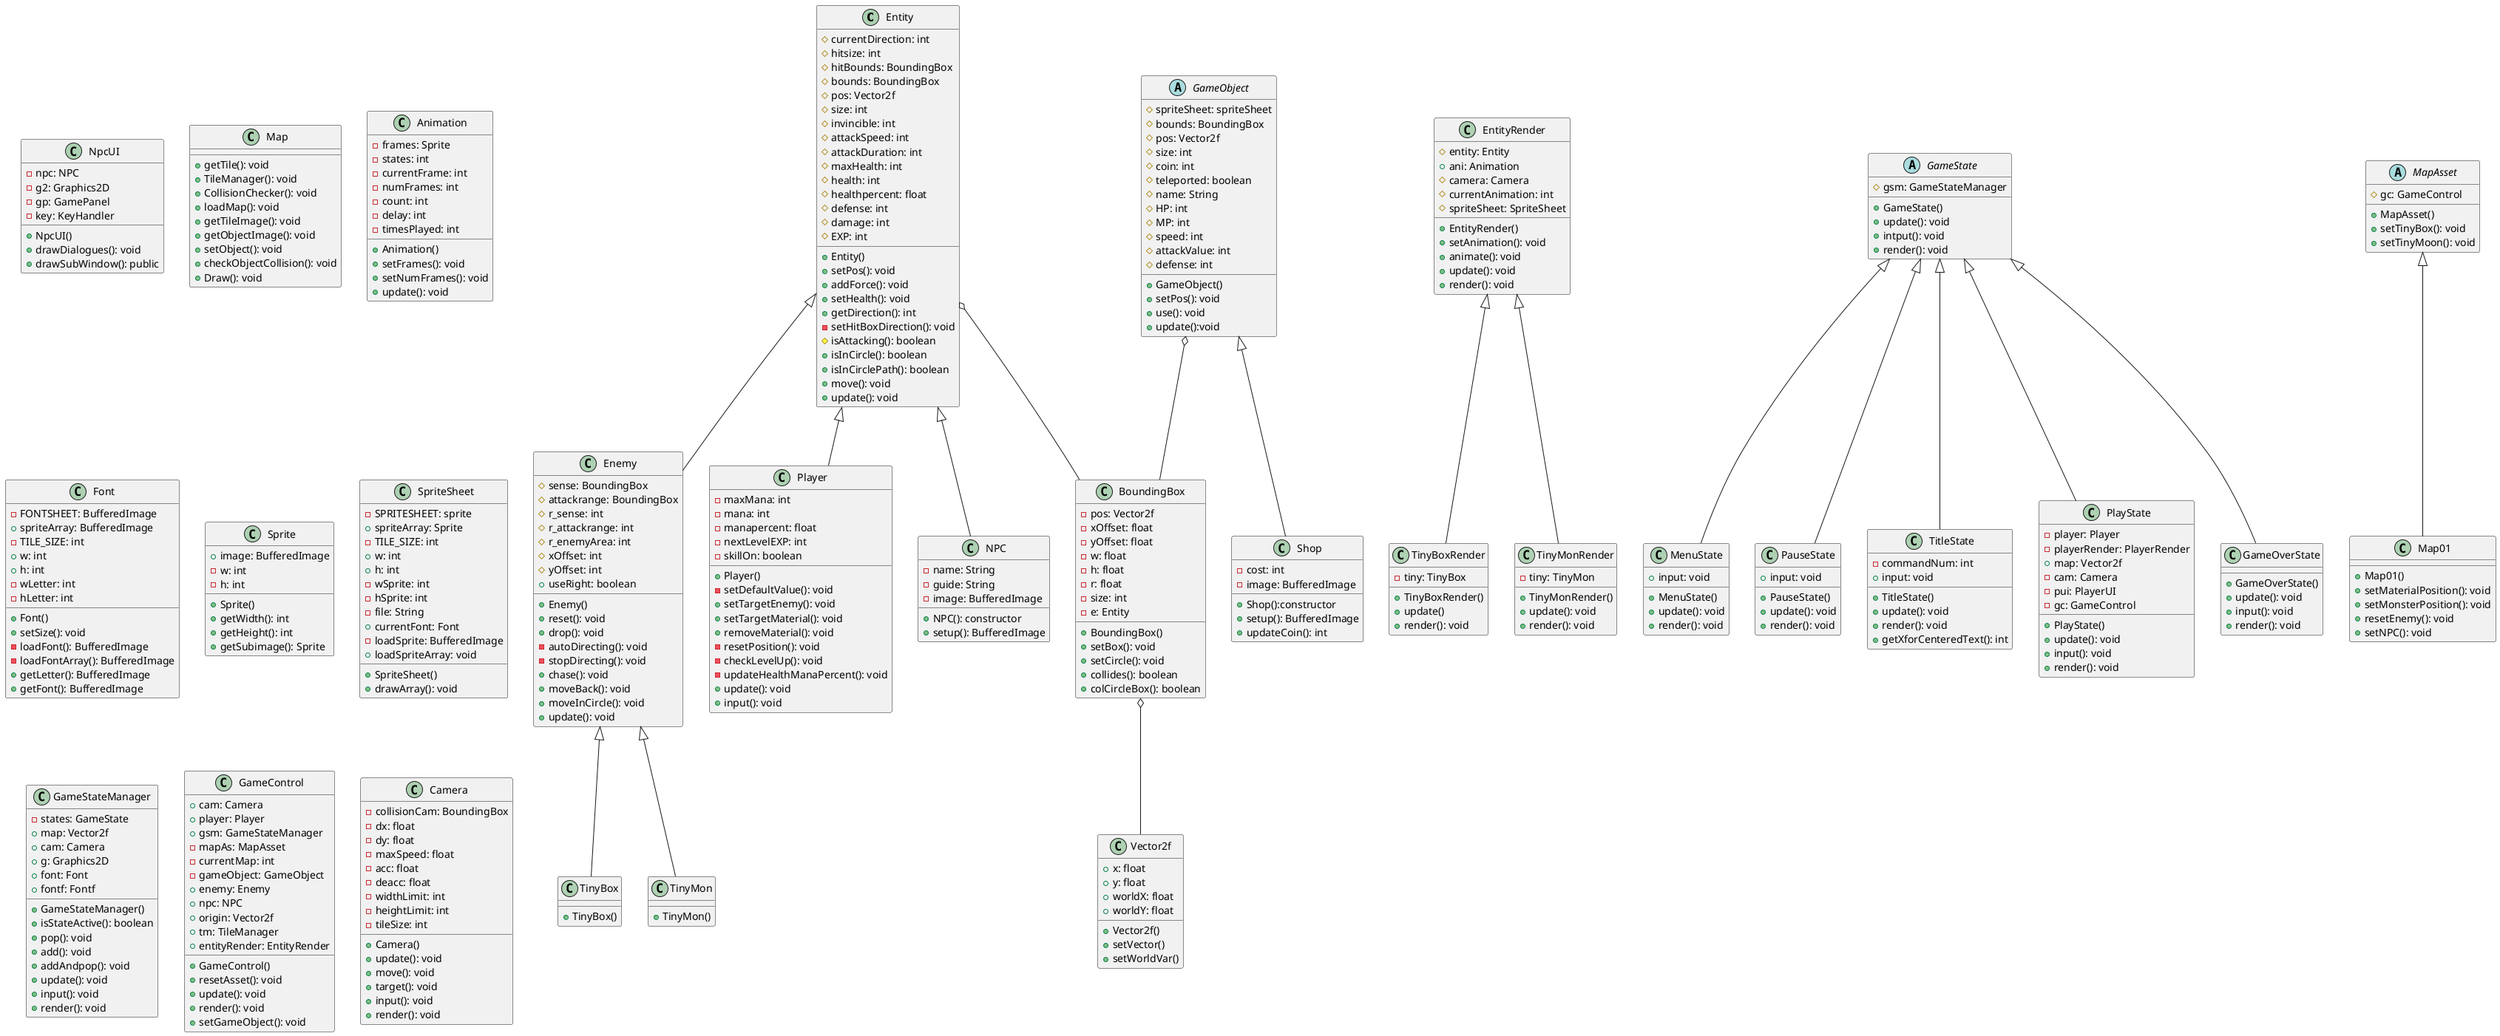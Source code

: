 @startuml
    class Entity{
        # currentDirection: int
        # hitsize: int
        # hitBounds: BoundingBox
        # bounds: BoundingBox
        # pos: Vector2f
        # size: int
        # invincible: int
        # attackSpeed: int
        # attackDuration: int
        # maxHealth: int
        # health: int
        # healthpercent: float
        # defense: int
        # damage: int
        # EXP: int
        + Entity()
        + setPos(): void
        + addForce(): void
        + setHealth(): void
        + getDirection(): int
        - setHitBoxDirection(): void
        # isAttacking(): boolean
        +  isInCircle(): boolean
        +  isInCirclePath(): boolean
        + move(): void
        + update(): void
    }
    class Enemy extends Entity{
        # sense: BoundingBox
        # attackrange: BoundingBox
        # r_sense: int
        # r_attackrange: int
        # r_enemyArea: int
        # xOffset: int
        # yOffset: int
        + useRight: boolean
        + Enemy()
        + reset(): void
        + drop(): void
        - autoDirecting(): void
        - stopDirecting(): void
        + chase(): void
        + moveBack(): void
        + moveInCircle(): void
        + update(): void
    }
    class TinyBox extends Enemy{
        + TinyBox()
    }
    class TinyMon extends Enemy{
        + TinyMon()
    }
    class Player extends Entity{
        - maxMana: int
        - mana: int
        - manapercent: float
        - nextLevelEXP: int
        - skillOn: boolean
        + Player()
        - setDefaultValue(): void
        + setTargetEnemy(): void
        + setTargetMaterial(): void
        + removeMaterial(): void
        - resetPosition(): void
        - checkLevelUp(): void
        - updateHealthManaPercent(): void
        + update(): void
        + input(): void 
    }
    abstract class GameObject{
        # spriteSheet: spriteSheet
        # bounds: BoundingBox
        # pos: Vector2f
        # size: int
        # coin: int
        # teleported: boolean
        # name: String
        # HP: int
        # MP: int
        # speed: int
        # attackValue: int
        # defense: int
        + GameObject()
        + setPos(): void
        + use(): void
        + update():void
    }
    class NPC{
        - name: String
        - guide: String
        - image: BufferedImage
        + NPC(): constructor
        + setup(): BufferedImage 
    }
    class NpcUI {
        - npc: NPC
        - g2: Graphics2D
        - gp: GamePanel
        - key: KeyHandler
        + NpcUI()
        + drawDialogues(): void
        + drawSubWindow(): public
    }
    class Shop{
        - cost: int
        - image: BufferedImage
        + Shop():constructor
        + setup(): BufferedImage
        + updateCoin(): int
    }
    class Map{
        + getTile(): void
        + TileManager(): void
        + CollisionChecker(): void
        + loadMap(): void
        + getTileImage(): void
        + getObjectImage(): void
        + setObject(): void
        + checkObjectCollision(): void
        + Draw(): void
    }
    class Animation{
        - frames: Sprite
        - states: int
        - currentFrame: int
        - numFrames: int
        - count: int
        - delay: int
        - timesPlayed: int
        + Animation()
        + setFrames(): void
        + setNumFrames(): void
        + update(): void
    }
    class Font{
        - FONTSHEET: BufferedImage
        + spriteArray: BufferedImage
        - TILE_SIZE: int
        + w: int
        + h: int
        - wLetter: int
        - hLetter: int
        + Font()
        + setSize(): void
        - loadFont(): BufferedImage
        - loadFontArray(): BufferedImage
        + getLetter(): BufferedImage
        + getFont(): BufferedImage
    }
    class Sprite{
        + image: BufferedImage
        - w: int
        - h: int
        + Sprite()
        + getWidth(): int
        + getHeight(): int
        + getSubimage(): Sprite
    }
    class SpriteSheet{
        - SPRITESHEET: sprite
        + spriteArray: Sprite
        - TILE_SIZE: int
        + w: int
        + h: int
        - wSprite: int
        - hSprite: int
        - file: String
        + currentFont: Font
        + SpriteSheet()
        - loadSprite: BufferedImage
        + loadSpriteArray: void
        + drawArray(): void
    }
    class BoundingBox {
        - pos: Vector2f
        - xOffset: float
        - yOffset: float
        - w: float
        - h: float
        - r: float
        - size: int
        - e: Entity
        + BoundingBox()
        + setBox(): void
        + setCircle(): void
        + collides(): boolean
        + colCircleBox(): boolean
    }
    class Vector2f{
        + x: float
        + y: float
        + worldX: float
        + worldY: float
        + Vector2f()
        + setVector()
        + setWorldVar()
    }
    class EntityRender{
        # entity: Entity
        + ani: Animation
        # camera: Camera 
        # currentAnimation: int
        # spriteSheet: SpriteSheet
        + EntityRender()
        + setAnimation(): void
        + animate(): void
        + update(): void
        + render(): void
    }
    class TinyBoxRender extends EntityRender{
        - tiny: TinyBox
        + TinyBoxRender()
        + update()
        + render(): void
    }
    class TinyMonRender extends EntityRender{
        - tiny: TinyMon
        + TinyMonRender()
        + update(): void
        + render(): void
    }
    abstract class GameState{
        # gsm: GameStateManager
        + GameState()
        + update(): void
        + intput(): void
        + render(): void
    }
    class GameStateManager{
        - states: GameState
        + map: Vector2f
        + cam: Camera
        + g: Graphics2D
        + font: Font
        + fontf: Fontf
        + GameStateManager()
        + isStateActive(): boolean
        + pop(): void
        + add(): void
        + addAndpop(): void
        + update(): void
        + input(): void
        + render(): void
    }
    class MenuState extends GameState {
        + MenuState()
        + update(): void
        + input: void
        + render(): void
    }
    class PauseState extends GameState {
        + PauseState()
        + update(): void
        + input: void
        + render(): void
    }
    class TitleState extends GameState{
        - commandNum: int
        + TitleState()
        + update(): void
        + input: void
        + render(): void
        + getXforCenteredText(): int
    }
    class PlayState extends GameState{
        - player: Player
        - playerRender: PlayerRender
        + map: Vector2f
        - cam: Camera
        - pui: PlayerUI
        - gc: GameControl
        + PlayState()
        + update(): void
        + input(): void
        + render(): void
    }
    class GameOverState extends GameState {
        + GameOverState()
        + update(): void
        + input(): void
        + render(): void
    }
    class GameControl{
        + cam: Camera
        + player: Player
        + gsm: GameStateManager
        - mapAs: MapAsset
        - currentMap: int
        - gameObject: GameObject 
        + enemy: Enemy
        + npc: NPC
        + origin: Vector2f
        + tm: TileManager
        + entityRender: EntityRender
        + GameControl()
        + resetAsset(): void
        + update(): void
        + render(): void
        + setGameObject(): void
    }
    abstract class MapAsset{
        # gc: GameControl
        + MapAsset()
        + setTinyBox(): void
        + setTinyMoon(): void
    }
    class Map01 extends MapAsset {
        + Map01()
        + setMaterialPosition(): void
        + setMonsterPosition(): void
        + resetEnemy(): void
        + setNPC(): void
    }
    class Camera{
        - collisionCam: BoundingBox
        - dx: float
        - dy: float
        - maxSpeed: float
        - acc: float
        - deacc: float
        - widthLimit: int
        - heightLimit: int
        - tileSize: int
        + Camera()
        + update(): void
        + move(): void
        + target(): void
        + input(): void
        + render(): void
    }
    GameObject <|-- Shop
    Entity <|-- NPC
    GameObject o-- BoundingBox
    Entity o-- BoundingBox
    BoundingBox o-- Vector2f

@enduml